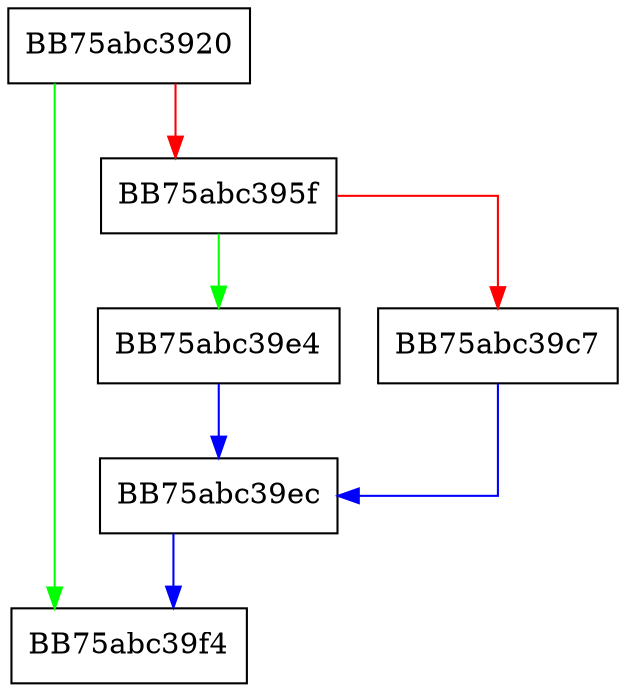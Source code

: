 digraph eIL_shr16f {
  node [shape="box"];
  graph [splines=ortho];
  BB75abc3920 -> BB75abc39f4 [color="green"];
  BB75abc3920 -> BB75abc395f [color="red"];
  BB75abc395f -> BB75abc39e4 [color="green"];
  BB75abc395f -> BB75abc39c7 [color="red"];
  BB75abc39c7 -> BB75abc39ec [color="blue"];
  BB75abc39e4 -> BB75abc39ec [color="blue"];
  BB75abc39ec -> BB75abc39f4 [color="blue"];
}